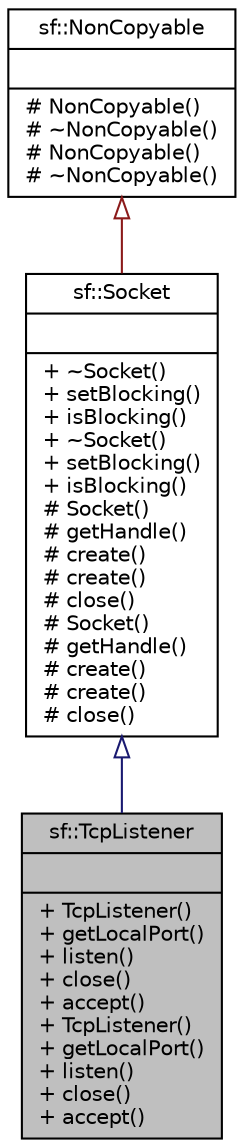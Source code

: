 digraph "sf::TcpListener"
{
 // LATEX_PDF_SIZE
  edge [fontname="Helvetica",fontsize="10",labelfontname="Helvetica",labelfontsize="10"];
  node [fontname="Helvetica",fontsize="10",shape=record];
  Node1 [label="{sf::TcpListener\n||+ TcpListener()\l+ getLocalPort()\l+ listen()\l+ close()\l+ accept()\l+ TcpListener()\l+ getLocalPort()\l+ listen()\l+ close()\l+ accept()\l}",height=0.2,width=0.4,color="black", fillcolor="grey75", style="filled", fontcolor="black",tooltip="Socket that listens to new TCP connections."];
  Node2 -> Node1 [dir="back",color="midnightblue",fontsize="10",style="solid",arrowtail="onormal",fontname="Helvetica"];
  Node2 [label="{sf::Socket\n||+ ~Socket()\l+ setBlocking()\l+ isBlocking()\l+ ~Socket()\l+ setBlocking()\l+ isBlocking()\l# Socket()\l# getHandle()\l# create()\l# create()\l# close()\l# Socket()\l# getHandle()\l# create()\l# create()\l# close()\l}",height=0.2,width=0.4,color="black", fillcolor="white", style="filled",URL="$classsf_1_1Socket.html",tooltip="Base class for all the socket types."];
  Node3 -> Node2 [dir="back",color="firebrick4",fontsize="10",style="solid",arrowtail="onormal",fontname="Helvetica"];
  Node3 [label="{sf::NonCopyable\n||# NonCopyable()\l# ~NonCopyable()\l# NonCopyable()\l# ~NonCopyable()\l}",height=0.2,width=0.4,color="black", fillcolor="white", style="filled",URL="$classsf_1_1NonCopyable.html",tooltip="Utility class that makes any derived class non-copyable."];
}
